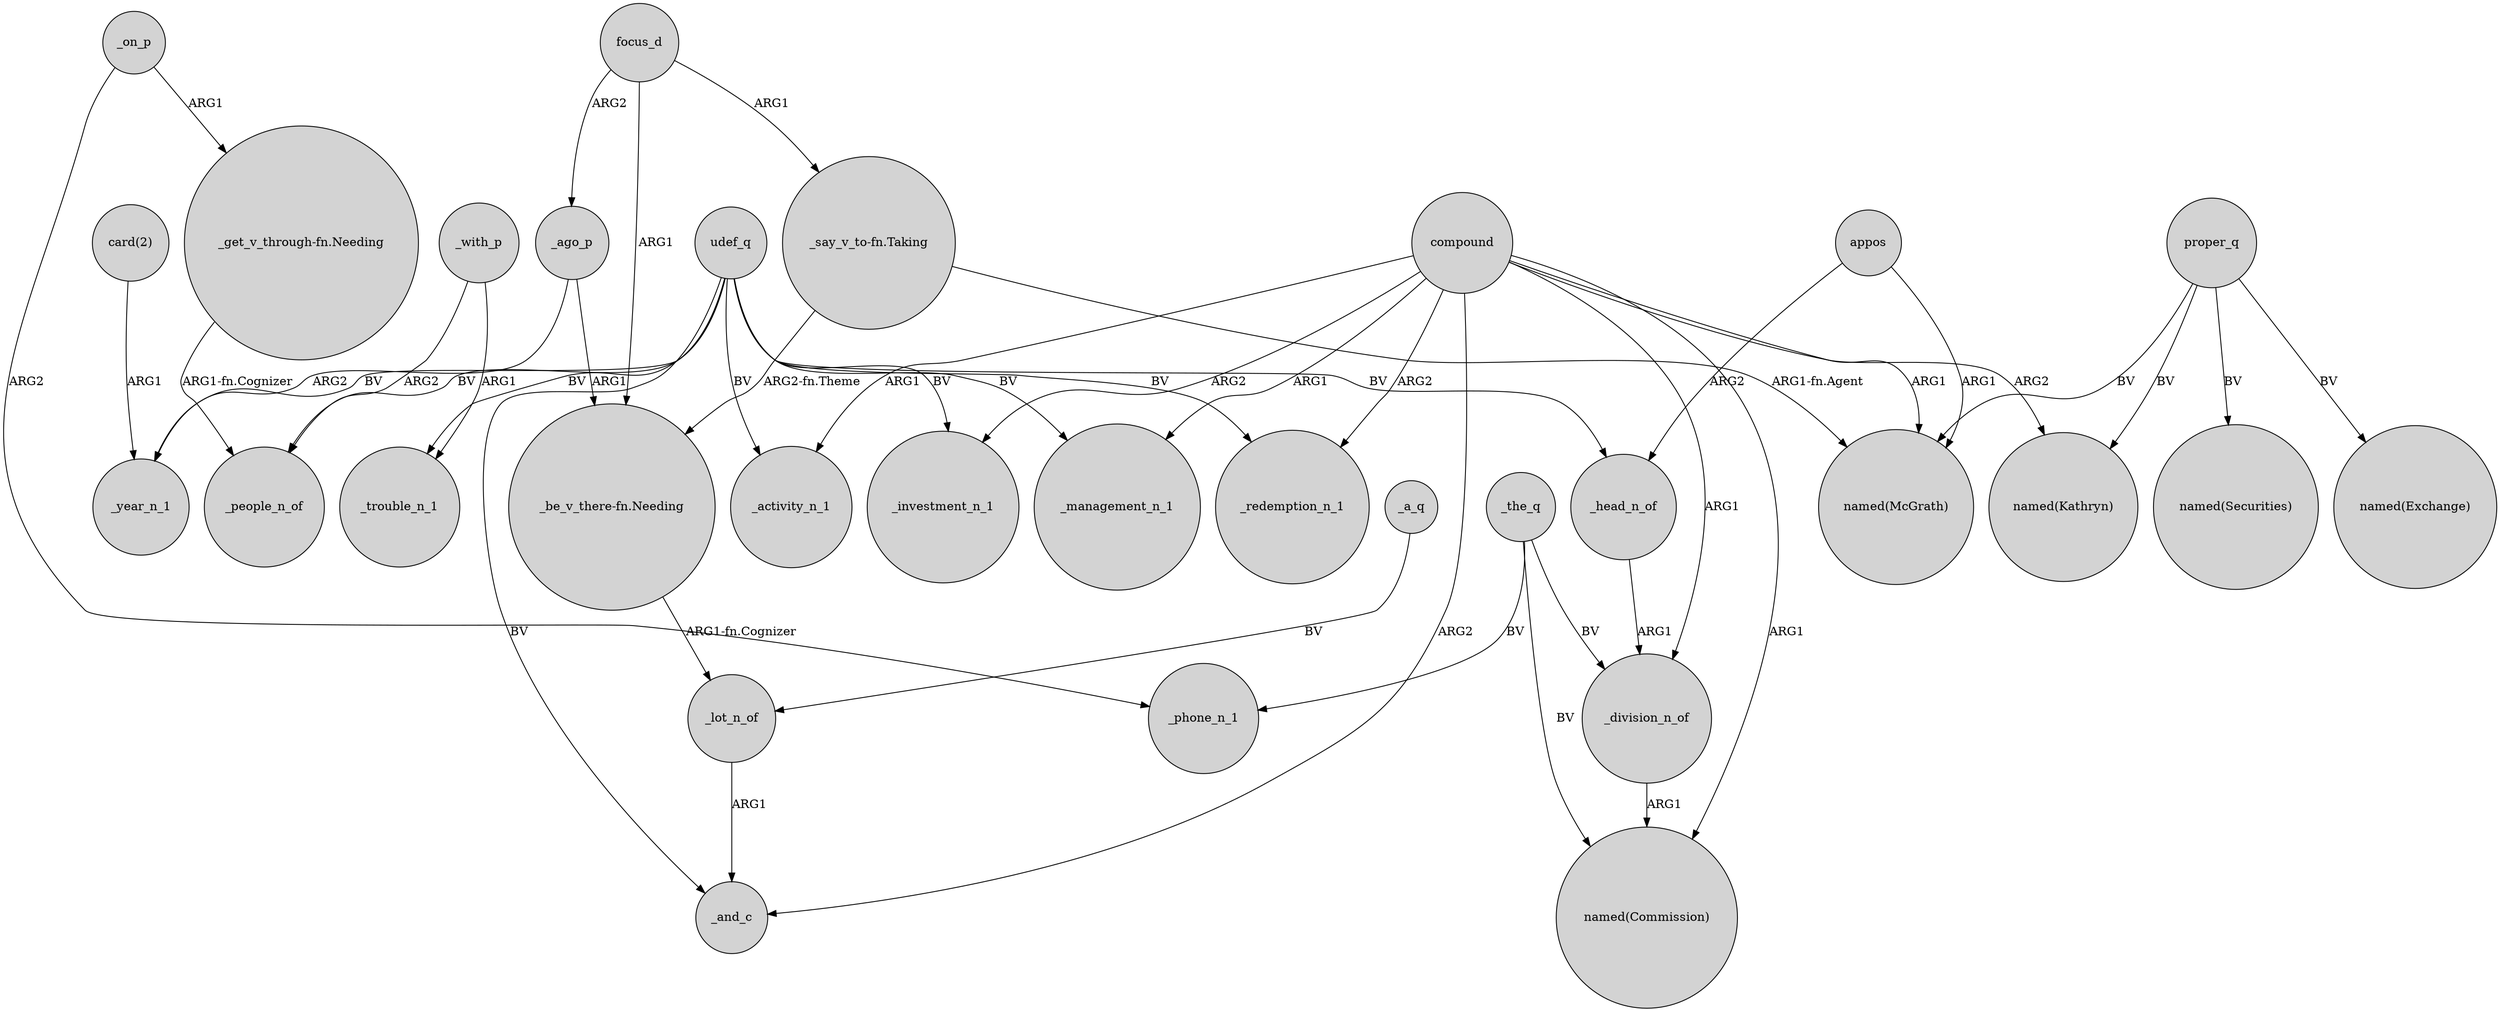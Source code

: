 digraph {
	node [shape=circle style=filled]
	udef_q -> _people_n_of [label=BV]
	"_get_v_through-fn.Needing" -> _people_n_of [label="ARG1-fn.Cognizer"]
	proper_q -> "named(McGrath)" [label=BV]
	_the_q -> _division_n_of [label=BV]
	compound -> "named(Kathryn)" [label=ARG2]
	"_say_v_to-fn.Taking" -> "_be_v_there-fn.Needing" [label="ARG2-fn.Theme"]
	compound -> "named(Commission)" [label=ARG1]
	proper_q -> "named(Securities)" [label=BV]
	focus_d -> "_say_v_to-fn.Taking" [label=ARG1]
	compound -> _investment_n_1 [label=ARG2]
	udef_q -> _redemption_n_1 [label=BV]
	focus_d -> _ago_p [label=ARG2]
	_head_n_of -> _division_n_of [label=ARG1]
	"_say_v_to-fn.Taking" -> "named(McGrath)" [label="ARG1-fn.Agent"]
	udef_q -> _and_c [label=BV]
	proper_q -> "named(Exchange)" [label=BV]
	focus_d -> "_be_v_there-fn.Needing" [label=ARG1]
	udef_q -> _head_n_of [label=BV]
	compound -> _and_c [label=ARG2]
	_on_p -> _phone_n_1 [label=ARG2]
	_the_q -> "named(Commission)" [label=BV]
	udef_q -> _management_n_1 [label=BV]
	_the_q -> _phone_n_1 [label=BV]
	_with_p -> _trouble_n_1 [label=ARG1]
	_ago_p -> "_be_v_there-fn.Needing" [label=ARG1]
	"_be_v_there-fn.Needing" -> _lot_n_of [label="ARG1-fn.Cognizer"]
	_a_q -> _lot_n_of [label=BV]
	_lot_n_of -> _and_c [label=ARG1]
	udef_q -> _trouble_n_1 [label=BV]
	compound -> _management_n_1 [label=ARG1]
	_division_n_of -> "named(Commission)" [label=ARG1]
	_with_p -> _people_n_of [label=ARG2]
	_on_p -> "_get_v_through-fn.Needing" [label=ARG1]
	compound -> _division_n_of [label=ARG1]
	udef_q -> _investment_n_1 [label=BV]
	appos -> "named(McGrath)" [label=ARG1]
	compound -> "named(McGrath)" [label=ARG1]
	_ago_p -> _year_n_1 [label=ARG2]
	udef_q -> _year_n_1 [label=BV]
	"card(2)" -> _year_n_1 [label=ARG1]
	compound -> _redemption_n_1 [label=ARG2]
	appos -> _head_n_of [label=ARG2]
	udef_q -> _activity_n_1 [label=BV]
	proper_q -> "named(Kathryn)" [label=BV]
	compound -> _activity_n_1 [label=ARG1]
}
